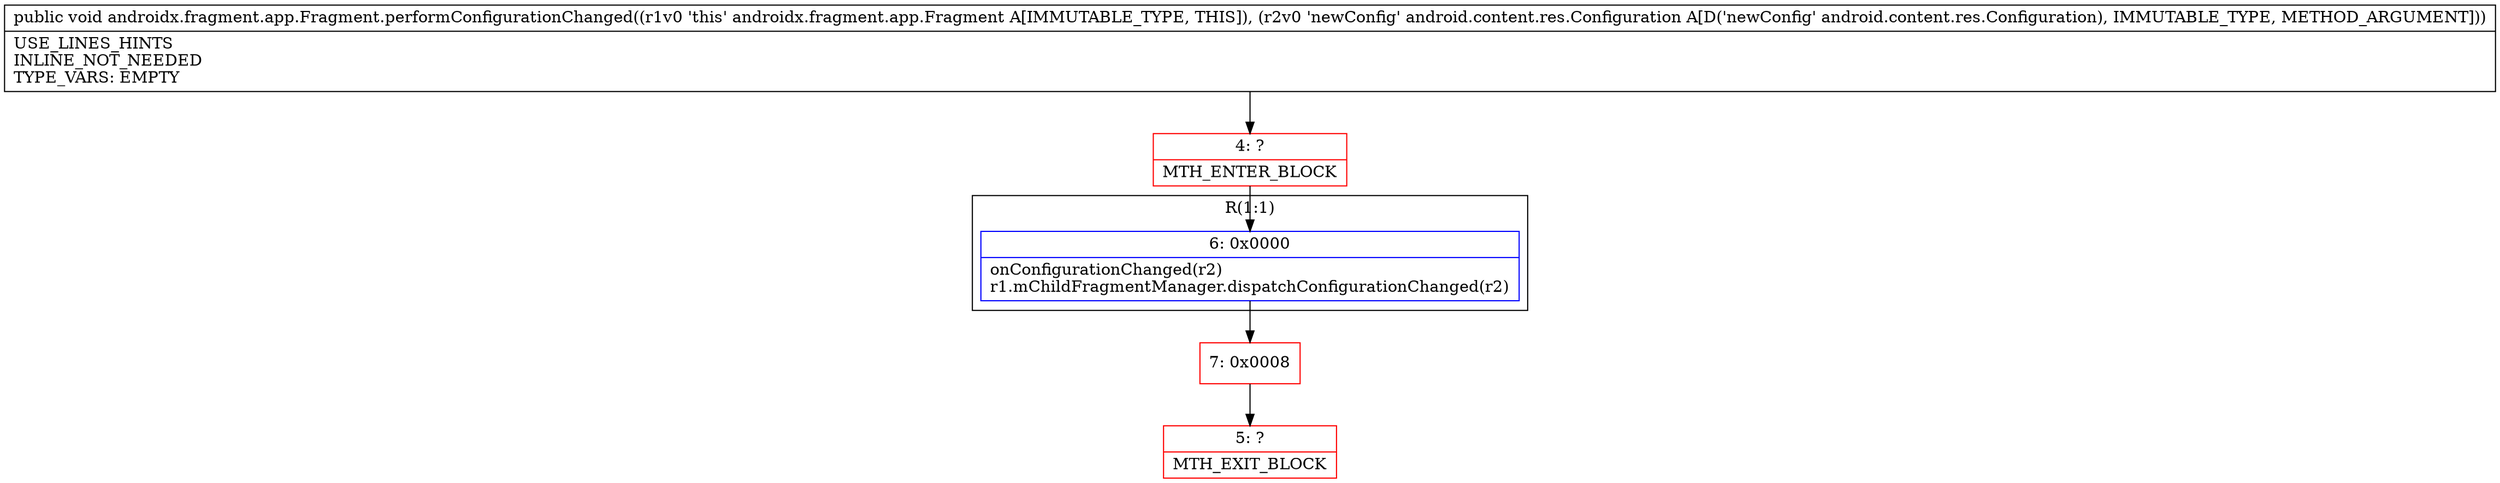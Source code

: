 digraph "CFG forandroidx.fragment.app.Fragment.performConfigurationChanged(Landroid\/content\/res\/Configuration;)V" {
subgraph cluster_Region_1906720526 {
label = "R(1:1)";
node [shape=record,color=blue];
Node_6 [shape=record,label="{6\:\ 0x0000|onConfigurationChanged(r2)\lr1.mChildFragmentManager.dispatchConfigurationChanged(r2)\l}"];
}
Node_4 [shape=record,color=red,label="{4\:\ ?|MTH_ENTER_BLOCK\l}"];
Node_7 [shape=record,color=red,label="{7\:\ 0x0008}"];
Node_5 [shape=record,color=red,label="{5\:\ ?|MTH_EXIT_BLOCK\l}"];
MethodNode[shape=record,label="{public void androidx.fragment.app.Fragment.performConfigurationChanged((r1v0 'this' androidx.fragment.app.Fragment A[IMMUTABLE_TYPE, THIS]), (r2v0 'newConfig' android.content.res.Configuration A[D('newConfig' android.content.res.Configuration), IMMUTABLE_TYPE, METHOD_ARGUMENT]))  | USE_LINES_HINTS\lINLINE_NOT_NEEDED\lTYPE_VARS: EMPTY\l}"];
MethodNode -> Node_4;Node_6 -> Node_7;
Node_4 -> Node_6;
Node_7 -> Node_5;
}

